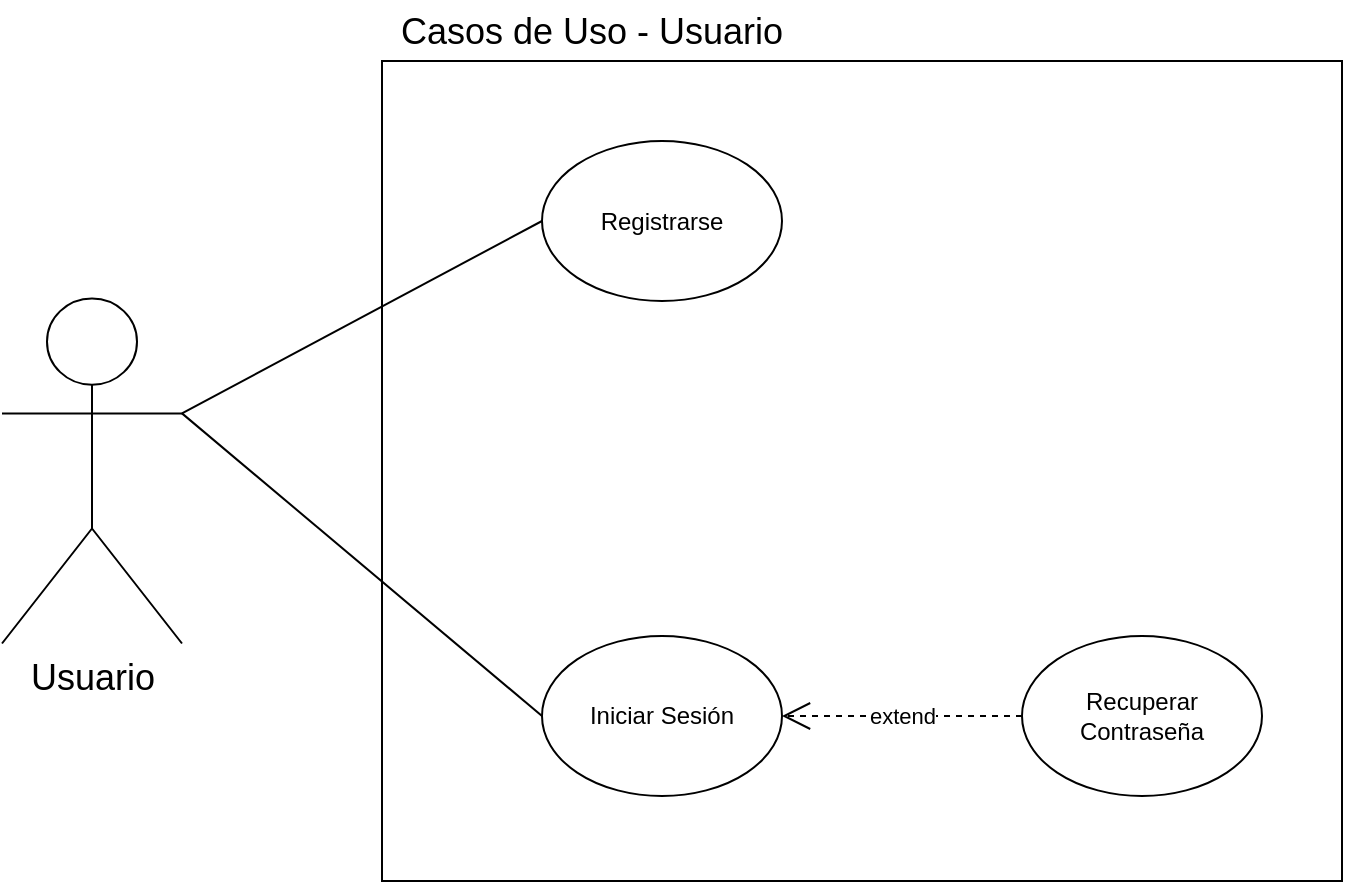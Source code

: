 <mxfile version="27.1.6">
  <diagram name="Página-1" id="sovLj1_QtCi7LNNnXH9Z">
    <mxGraphModel grid="1" page="1" gridSize="10" guides="1" tooltips="1" connect="1" arrows="1" fold="1" pageScale="1" pageWidth="827" pageHeight="1169" math="0" shadow="0">
      <root>
        <mxCell id="0" />
        <mxCell id="1" parent="0" />
        <mxCell id="DxDs1wDevlz3QD0G5kfZ-1" value="" style="rounded=0;whiteSpace=wrap;html=1;" vertex="1" parent="1">
          <mxGeometry x="310" y="242.5" width="480" height="410" as="geometry" />
        </mxCell>
        <mxCell id="DxDs1wDevlz3QD0G5kfZ-2" value="&lt;font style=&quot;font-size: 18px;&quot;&gt;Usuario&lt;/font&gt;" style="shape=umlActor;verticalLabelPosition=bottom;verticalAlign=top;html=1;outlineConnect=0;" vertex="1" parent="1">
          <mxGeometry x="120" y="361.25" width="90" height="172.5" as="geometry" />
        </mxCell>
        <mxCell id="DxDs1wDevlz3QD0G5kfZ-5" value="Registrarse" style="ellipse;whiteSpace=wrap;html=1;" vertex="1" parent="1">
          <mxGeometry x="390" y="282.5" width="120" height="80" as="geometry" />
        </mxCell>
        <mxCell id="DxDs1wDevlz3QD0G5kfZ-6" value="Iniciar Sesión" style="ellipse;whiteSpace=wrap;html=1;" vertex="1" parent="1">
          <mxGeometry x="390" y="530" width="120" height="80" as="geometry" />
        </mxCell>
        <mxCell id="DxDs1wDevlz3QD0G5kfZ-7" value="Recuperar Contraseña" style="ellipse;whiteSpace=wrap;html=1;align=center;" vertex="1" parent="1">
          <mxGeometry x="630" y="530" width="120" height="80" as="geometry" />
        </mxCell>
        <mxCell id="DxDs1wDevlz3QD0G5kfZ-11" value="" style="endArrow=none;html=1;rounded=0;exitX=1;exitY=0.333;exitDx=0;exitDy=0;exitPerimeter=0;entryX=0;entryY=0.5;entryDx=0;entryDy=0;" edge="1" parent="1" source="DxDs1wDevlz3QD0G5kfZ-2" target="DxDs1wDevlz3QD0G5kfZ-5">
          <mxGeometry width="50" height="50" relative="1" as="geometry">
            <mxPoint x="439" y="480" as="sourcePoint" />
            <mxPoint x="489" y="430" as="targetPoint" />
          </mxGeometry>
        </mxCell>
        <mxCell id="DxDs1wDevlz3QD0G5kfZ-12" value="" style="endArrow=none;html=1;rounded=0;exitX=1;exitY=0.333;exitDx=0;exitDy=0;exitPerimeter=0;entryX=0;entryY=0.5;entryDx=0;entryDy=0;" edge="1" parent="1" source="DxDs1wDevlz3QD0G5kfZ-2" target="DxDs1wDevlz3QD0G5kfZ-6">
          <mxGeometry width="50" height="50" relative="1" as="geometry">
            <mxPoint x="439" y="480" as="sourcePoint" />
            <mxPoint x="489" y="430" as="targetPoint" />
          </mxGeometry>
        </mxCell>
        <mxCell id="649pT2nz66n9Op0nIiaH-1" value="&lt;font style=&quot;font-size: 18px;&quot;&gt;Casos de Uso - Usuario&lt;/font&gt;" style="text;html=1;align=center;verticalAlign=middle;whiteSpace=wrap;rounded=0;" vertex="1" parent="1">
          <mxGeometry x="310" y="212.5" width="210" height="30" as="geometry" />
        </mxCell>
        <mxCell id="N5p1ISkl5QzjhFT6JDey-4" value="extend" style="endArrow=open;endSize=12;dashed=1;html=1;rounded=0;exitX=0;exitY=0.5;exitDx=0;exitDy=0;entryX=1;entryY=0.5;entryDx=0;entryDy=0;" edge="1" parent="1" source="DxDs1wDevlz3QD0G5kfZ-7" target="DxDs1wDevlz3QD0G5kfZ-6">
          <mxGeometry width="160" relative="1" as="geometry">
            <mxPoint x="1020" y="490" as="sourcePoint" />
            <mxPoint x="920" y="640" as="targetPoint" />
          </mxGeometry>
        </mxCell>
      </root>
    </mxGraphModel>
  </diagram>
</mxfile>
